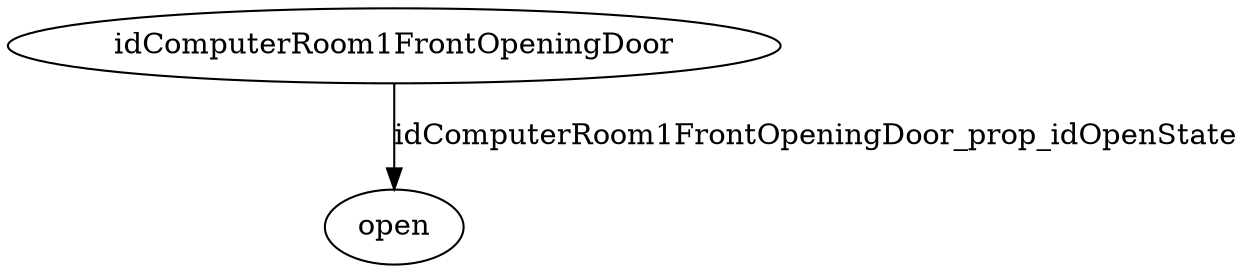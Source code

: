 strict digraph  {
idComputerRoom1FrontOpeningDoor [node_type=entity_node, root=root];
open;
idComputerRoom1FrontOpeningDoor -> open  [edge_type=property, label=idComputerRoom1FrontOpeningDoor_prop_idOpenState];
}
